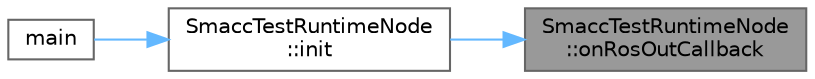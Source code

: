 digraph "SmaccTestRuntimeNode::onRosOutCallback"
{
 // LATEX_PDF_SIZE
  bgcolor="transparent";
  edge [fontname=Helvetica,fontsize=10,labelfontname=Helvetica,labelfontsize=10];
  node [fontname=Helvetica,fontsize=10,shape=box,height=0.2,width=0.4];
  rankdir="RL";
  Node1 [label="SmaccTestRuntimeNode\l::onRosOutCallback",height=0.2,width=0.4,color="gray40", fillcolor="grey60", style="filled", fontcolor="black",tooltip=" "];
  Node1 -> Node2 [dir="back",color="steelblue1",style="solid"];
  Node2 [label="SmaccTestRuntimeNode\l::init",height=0.2,width=0.4,color="grey40", fillcolor="white", style="filled",URL="$classSmaccTestRuntimeNode.html#a8a75b2f3884af285826c7168753b8886",tooltip=" "];
  Node2 -> Node3 [dir="back",color="steelblue1",style="solid"];
  Node3 [label="main",height=0.2,width=0.4,color="grey40", fillcolor="white", style="filled",URL="$smacc__runtime__test__node_8cpp.html#a3c04138a5bfe5d72780bb7e82a18e627",tooltip=" "];
}
